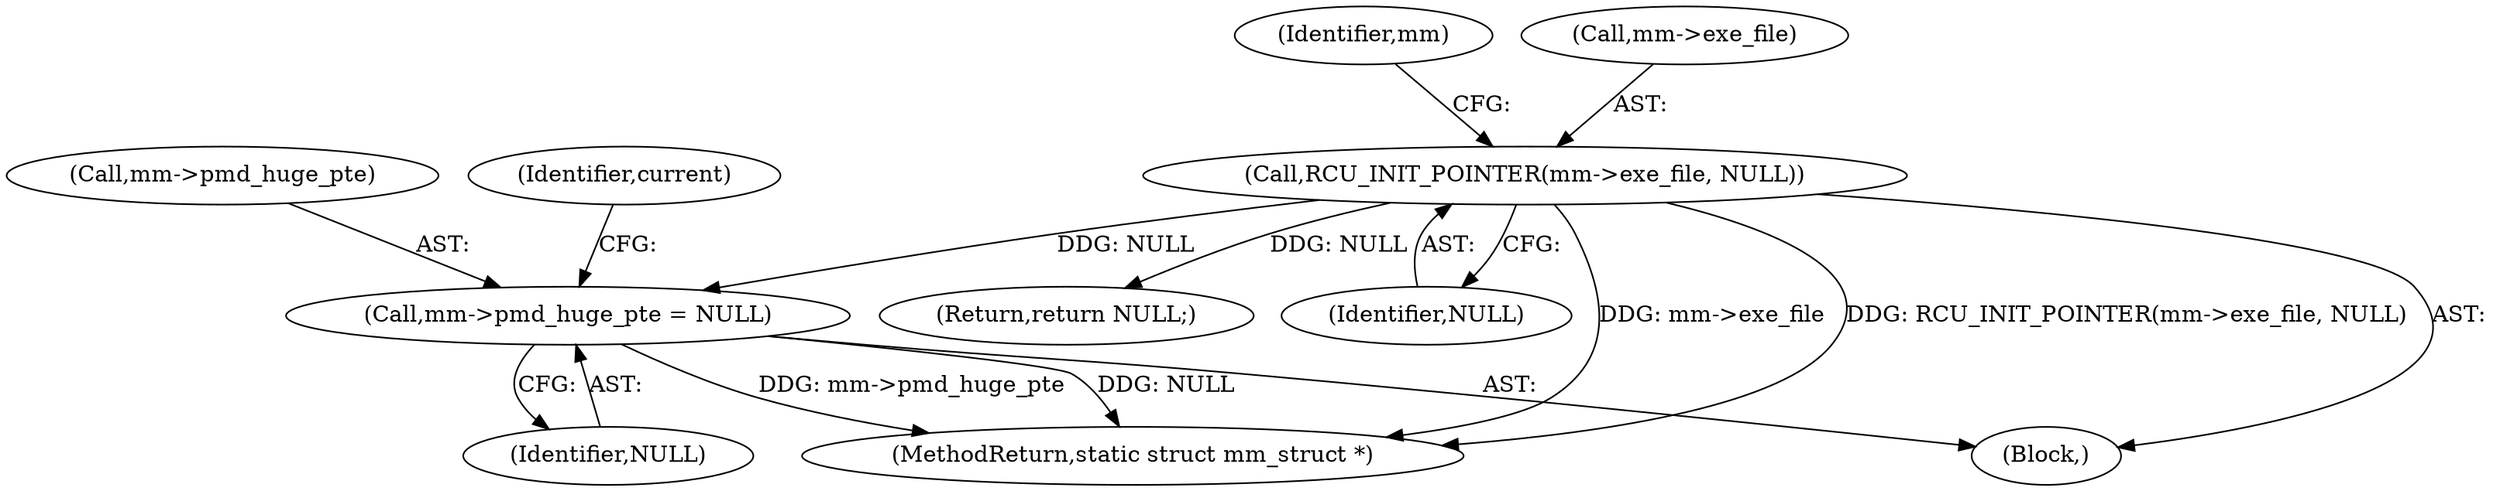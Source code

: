 digraph "0_linux_2b7e8665b4ff51c034c55df3cff76518d1a9ee3a@pointer" {
"1000201" [label="(Call,mm->pmd_huge_pte = NULL)"];
"1000192" [label="(Call,RCU_INIT_POINTER(mm->exe_file, NULL))"];
"1000192" [label="(Call,RCU_INIT_POINTER(mm->exe_file, NULL))"];
"1000268" [label="(Return,return NULL;)"];
"1000104" [label="(Block,)"];
"1000202" [label="(Call,mm->pmd_huge_pte)"];
"1000198" [label="(Identifier,mm)"];
"1000208" [label="(Identifier,current)"];
"1000270" [label="(MethodReturn,static struct mm_struct *)"];
"1000196" [label="(Identifier,NULL)"];
"1000201" [label="(Call,mm->pmd_huge_pte = NULL)"];
"1000193" [label="(Call,mm->exe_file)"];
"1000205" [label="(Identifier,NULL)"];
"1000201" -> "1000104"  [label="AST: "];
"1000201" -> "1000205"  [label="CFG: "];
"1000202" -> "1000201"  [label="AST: "];
"1000205" -> "1000201"  [label="AST: "];
"1000208" -> "1000201"  [label="CFG: "];
"1000201" -> "1000270"  [label="DDG: NULL"];
"1000201" -> "1000270"  [label="DDG: mm->pmd_huge_pte"];
"1000192" -> "1000201"  [label="DDG: NULL"];
"1000192" -> "1000104"  [label="AST: "];
"1000192" -> "1000196"  [label="CFG: "];
"1000193" -> "1000192"  [label="AST: "];
"1000196" -> "1000192"  [label="AST: "];
"1000198" -> "1000192"  [label="CFG: "];
"1000192" -> "1000270"  [label="DDG: mm->exe_file"];
"1000192" -> "1000270"  [label="DDG: RCU_INIT_POINTER(mm->exe_file, NULL)"];
"1000192" -> "1000268"  [label="DDG: NULL"];
}
